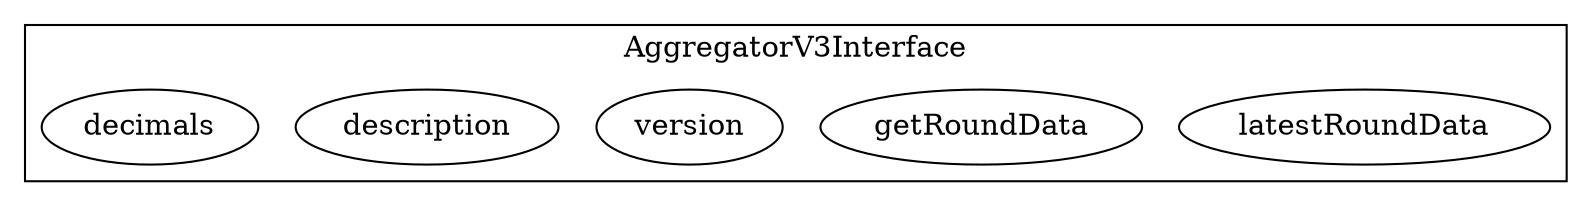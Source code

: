 strict digraph {
subgraph cluster_5622_AggregatorV3Interface {
label = "AggregatorV3Interface"
"5622_latestRoundData" [label="latestRoundData"]
"5622_getRoundData" [label="getRoundData"]
"5622_version" [label="version"]
"5622_description" [label="description"]
"5622_decimals" [label="decimals"]
}subgraph cluster_solidity {
label = "[Solidity]"
}
}